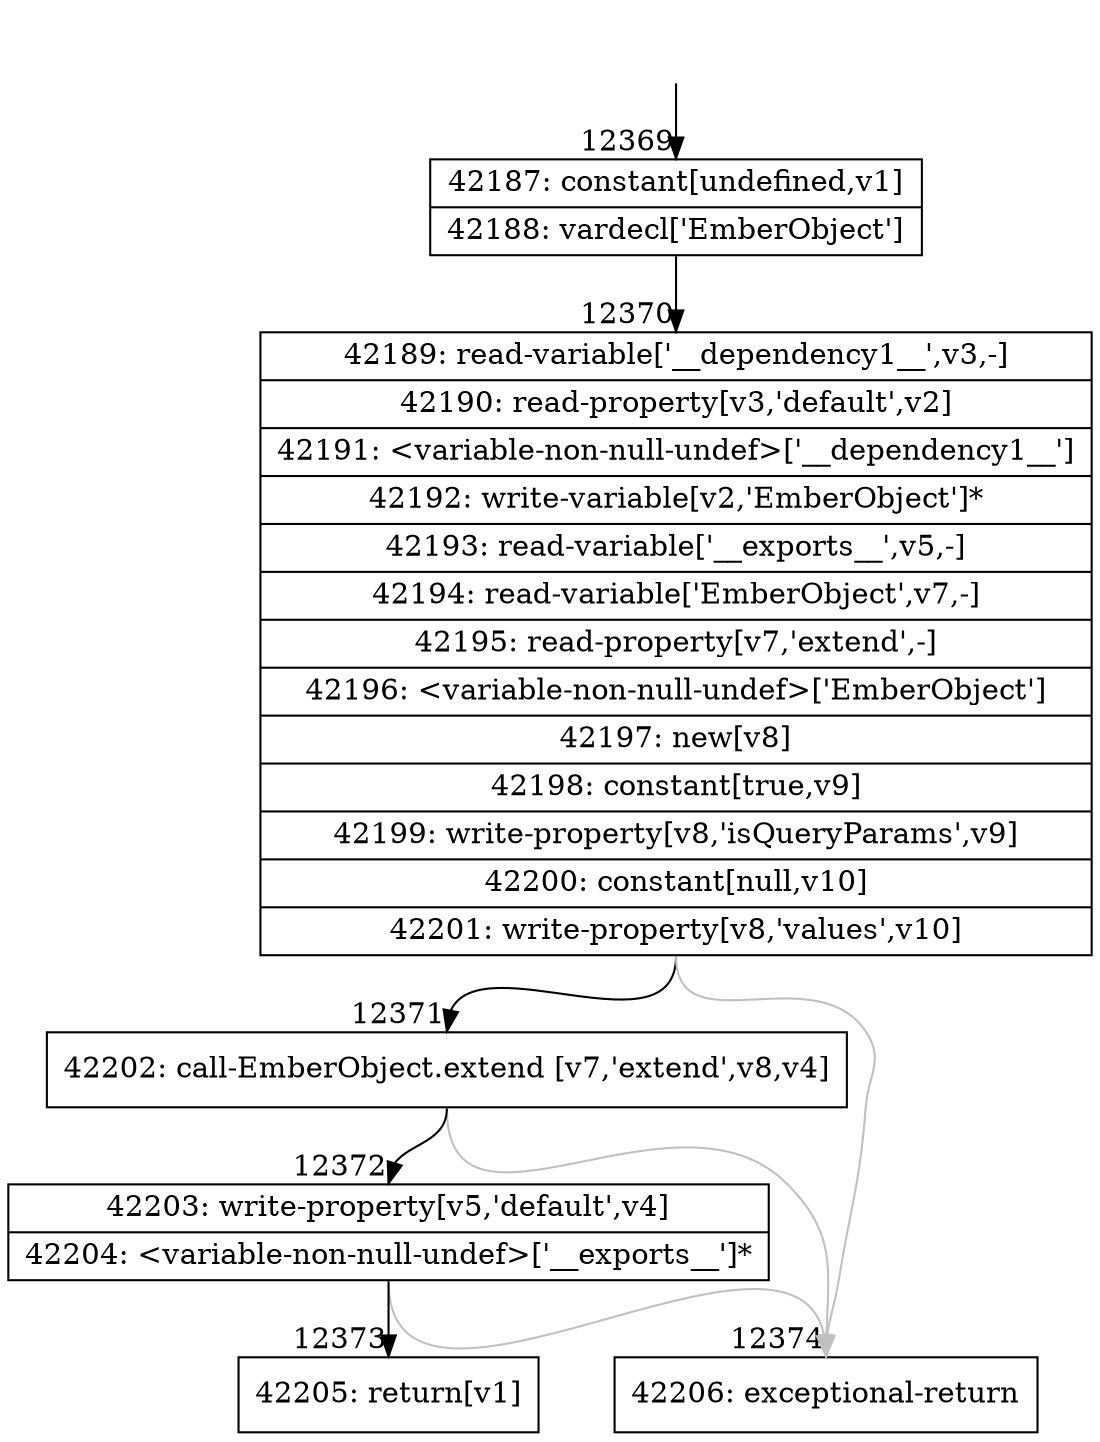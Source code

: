 digraph {
rankdir="TD"
BB_entry1027[shape=none,label=""];
BB_entry1027 -> BB12369 [tailport=s, headport=n, headlabel="    12369"]
BB12369 [shape=record label="{42187: constant[undefined,v1]|42188: vardecl['EmberObject']}" ] 
BB12369 -> BB12370 [tailport=s, headport=n, headlabel="      12370"]
BB12370 [shape=record label="{42189: read-variable['__dependency1__',v3,-]|42190: read-property[v3,'default',v2]|42191: \<variable-non-null-undef\>['__dependency1__']|42192: write-variable[v2,'EmberObject']*|42193: read-variable['__exports__',v5,-]|42194: read-variable['EmberObject',v7,-]|42195: read-property[v7,'extend',-]|42196: \<variable-non-null-undef\>['EmberObject']|42197: new[v8]|42198: constant[true,v9]|42199: write-property[v8,'isQueryParams',v9]|42200: constant[null,v10]|42201: write-property[v8,'values',v10]}" ] 
BB12370 -> BB12371 [tailport=s, headport=n, headlabel="      12371"]
BB12370 -> BB12374 [tailport=s, headport=n, color=gray, headlabel="      12374"]
BB12371 [shape=record label="{42202: call-EmberObject.extend [v7,'extend',v8,v4]}" ] 
BB12371 -> BB12372 [tailport=s, headport=n, headlabel="      12372"]
BB12371 -> BB12374 [tailport=s, headport=n, color=gray]
BB12372 [shape=record label="{42203: write-property[v5,'default',v4]|42204: \<variable-non-null-undef\>['__exports__']*}" ] 
BB12372 -> BB12373 [tailport=s, headport=n, headlabel="      12373"]
BB12372 -> BB12374 [tailport=s, headport=n, color=gray]
BB12373 [shape=record label="{42205: return[v1]}" ] 
BB12374 [shape=record label="{42206: exceptional-return}" ] 
//#$~ 22661
}
